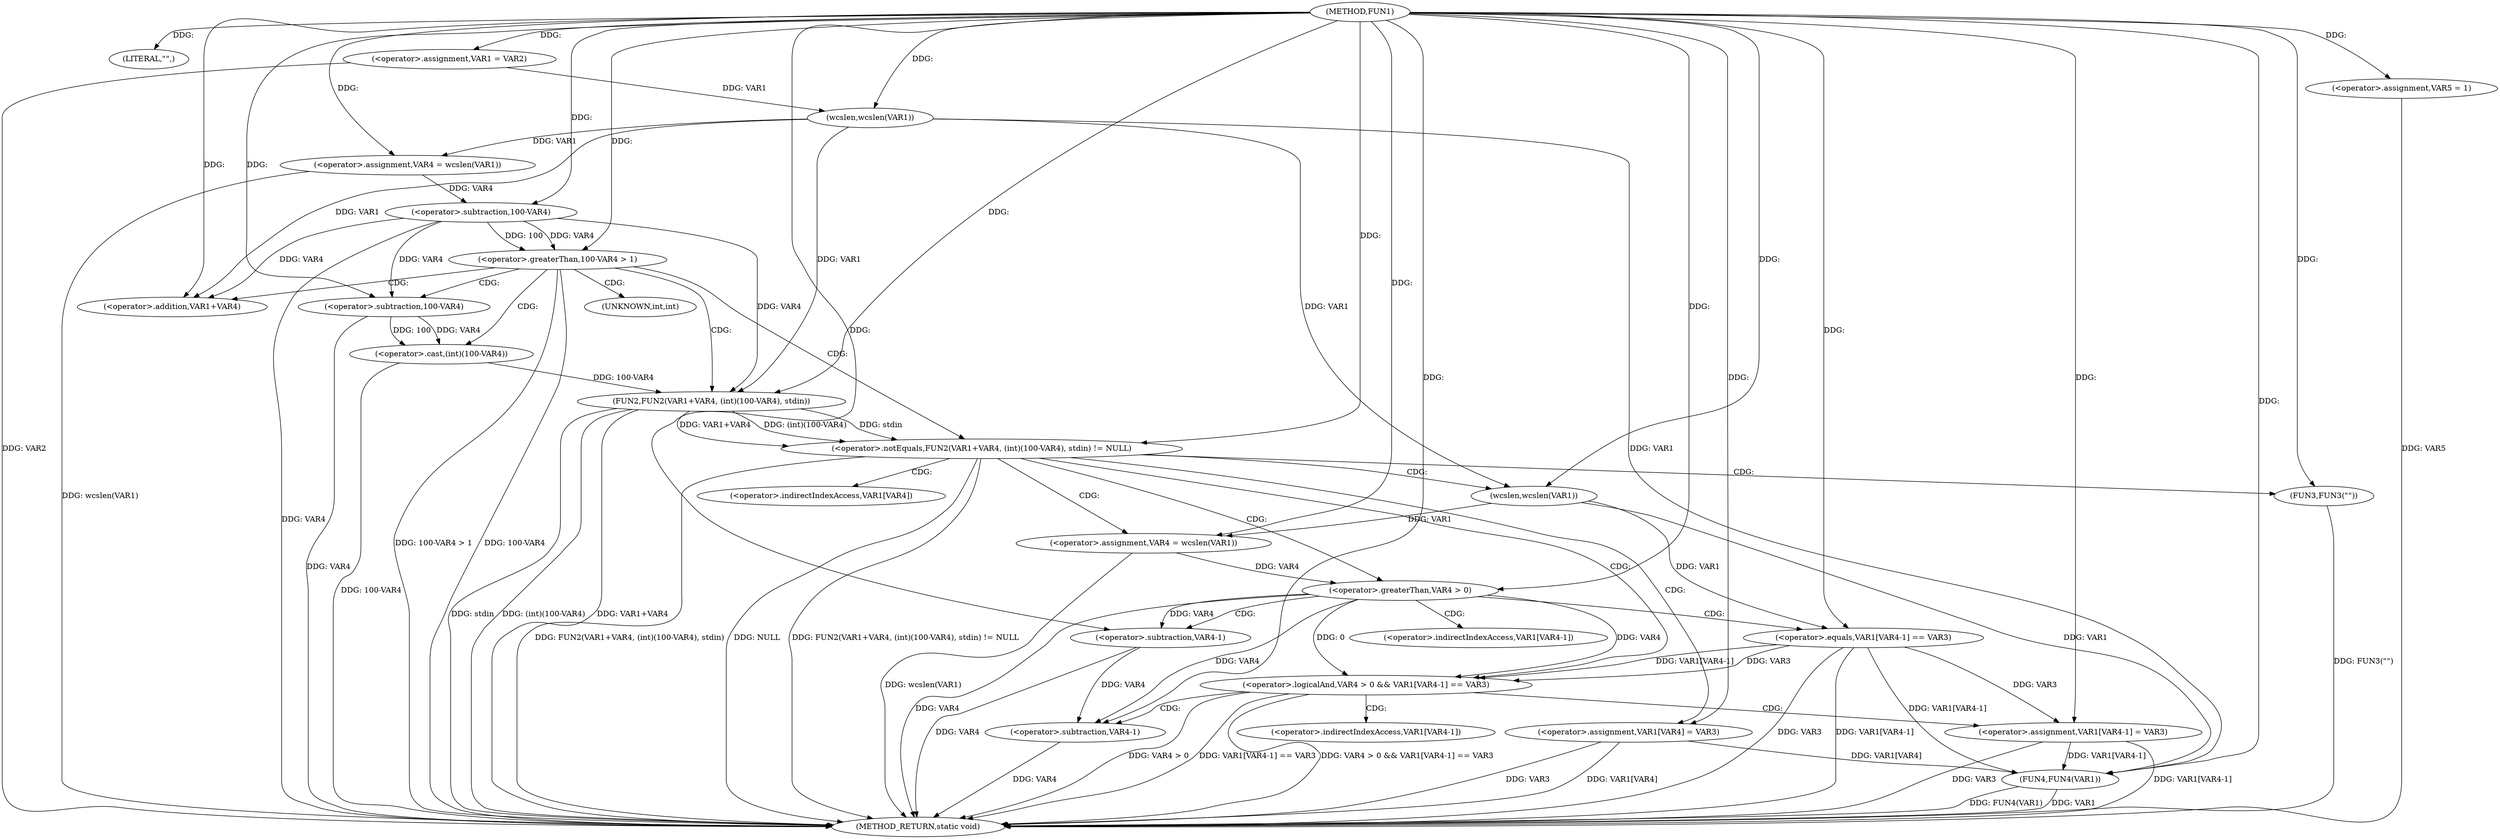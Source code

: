 digraph FUN1 {  
"1000100" [label = "(METHOD,FUN1)" ]
"1000172" [label = "(METHOD_RETURN,static void)" ]
"1000103" [label = "(LITERAL,\"\",)" ]
"1000104" [label = "(<operator>.assignment,VAR1 = VAR2)" ]
"1000109" [label = "(<operator>.assignment,VAR4 = wcslen(VAR1))" ]
"1000111" [label = "(wcslen,wcslen(VAR1))" ]
"1000114" [label = "(<operator>.greaterThan,100-VAR4 > 1)" ]
"1000115" [label = "(<operator>.subtraction,100-VAR4)" ]
"1000121" [label = "(<operator>.notEquals,FUN2(VAR1+VAR4, (int)(100-VAR4), stdin) != NULL)" ]
"1000122" [label = "(FUN2,FUN2(VAR1+VAR4, (int)(100-VAR4), stdin))" ]
"1000123" [label = "(<operator>.addition,VAR1+VAR4)" ]
"1000126" [label = "(<operator>.cast,(int)(100-VAR4))" ]
"1000128" [label = "(<operator>.subtraction,100-VAR4)" ]
"1000134" [label = "(<operator>.assignment,VAR4 = wcslen(VAR1))" ]
"1000136" [label = "(wcslen,wcslen(VAR1))" ]
"1000139" [label = "(<operator>.logicalAnd,VAR4 > 0 && VAR1[VAR4-1] == VAR3)" ]
"1000140" [label = "(<operator>.greaterThan,VAR4 > 0)" ]
"1000143" [label = "(<operator>.equals,VAR1[VAR4-1] == VAR3)" ]
"1000146" [label = "(<operator>.subtraction,VAR4-1)" ]
"1000151" [label = "(<operator>.assignment,VAR1[VAR4-1] = VAR3)" ]
"1000154" [label = "(<operator>.subtraction,VAR4-1)" ]
"1000160" [label = "(FUN3,FUN3(\"\"))" ]
"1000162" [label = "(<operator>.assignment,VAR1[VAR4] = VAR3)" ]
"1000167" [label = "(<operator>.assignment,VAR5 = 1)" ]
"1000170" [label = "(FUN4,FUN4(VAR1))" ]
"1000127" [label = "(UNKNOWN,int,int)" ]
"1000144" [label = "(<operator>.indirectIndexAccess,VAR1[VAR4-1])" ]
"1000152" [label = "(<operator>.indirectIndexAccess,VAR1[VAR4-1])" ]
"1000163" [label = "(<operator>.indirectIndexAccess,VAR1[VAR4])" ]
  "1000115" -> "1000172"  [ label = "DDG: VAR4"] 
  "1000151" -> "1000172"  [ label = "DDG: VAR3"] 
  "1000143" -> "1000172"  [ label = "DDG: VAR3"] 
  "1000170" -> "1000172"  [ label = "DDG: FUN4(VAR1)"] 
  "1000126" -> "1000172"  [ label = "DDG: 100-VAR4"] 
  "1000122" -> "1000172"  [ label = "DDG: stdin"] 
  "1000167" -> "1000172"  [ label = "DDG: VAR5"] 
  "1000128" -> "1000172"  [ label = "DDG: VAR4"] 
  "1000122" -> "1000172"  [ label = "DDG: (int)(100-VAR4)"] 
  "1000114" -> "1000172"  [ label = "DDG: 100-VAR4 > 1"] 
  "1000160" -> "1000172"  [ label = "DDG: FUN3(\"\")"] 
  "1000122" -> "1000172"  [ label = "DDG: VAR1+VAR4"] 
  "1000121" -> "1000172"  [ label = "DDG: NULL"] 
  "1000140" -> "1000172"  [ label = "DDG: VAR4"] 
  "1000139" -> "1000172"  [ label = "DDG: VAR4 > 0 && VAR1[VAR4-1] == VAR3"] 
  "1000162" -> "1000172"  [ label = "DDG: VAR3"] 
  "1000139" -> "1000172"  [ label = "DDG: VAR4 > 0"] 
  "1000151" -> "1000172"  [ label = "DDG: VAR1[VAR4-1]"] 
  "1000154" -> "1000172"  [ label = "DDG: VAR4"] 
  "1000143" -> "1000172"  [ label = "DDG: VAR1[VAR4-1]"] 
  "1000114" -> "1000172"  [ label = "DDG: 100-VAR4"] 
  "1000121" -> "1000172"  [ label = "DDG: FUN2(VAR1+VAR4, (int)(100-VAR4), stdin) != NULL"] 
  "1000139" -> "1000172"  [ label = "DDG: VAR1[VAR4-1] == VAR3"] 
  "1000134" -> "1000172"  [ label = "DDG: wcslen(VAR1)"] 
  "1000121" -> "1000172"  [ label = "DDG: FUN2(VAR1+VAR4, (int)(100-VAR4), stdin)"] 
  "1000170" -> "1000172"  [ label = "DDG: VAR1"] 
  "1000162" -> "1000172"  [ label = "DDG: VAR1[VAR4]"] 
  "1000146" -> "1000172"  [ label = "DDG: VAR4"] 
  "1000109" -> "1000172"  [ label = "DDG: wcslen(VAR1)"] 
  "1000104" -> "1000172"  [ label = "DDG: VAR2"] 
  "1000100" -> "1000103"  [ label = "DDG: "] 
  "1000100" -> "1000104"  [ label = "DDG: "] 
  "1000111" -> "1000109"  [ label = "DDG: VAR1"] 
  "1000100" -> "1000109"  [ label = "DDG: "] 
  "1000104" -> "1000111"  [ label = "DDG: VAR1"] 
  "1000100" -> "1000111"  [ label = "DDG: "] 
  "1000115" -> "1000114"  [ label = "DDG: 100"] 
  "1000115" -> "1000114"  [ label = "DDG: VAR4"] 
  "1000100" -> "1000115"  [ label = "DDG: "] 
  "1000109" -> "1000115"  [ label = "DDG: VAR4"] 
  "1000100" -> "1000114"  [ label = "DDG: "] 
  "1000122" -> "1000121"  [ label = "DDG: VAR1+VAR4"] 
  "1000122" -> "1000121"  [ label = "DDG: (int)(100-VAR4)"] 
  "1000122" -> "1000121"  [ label = "DDG: stdin"] 
  "1000111" -> "1000122"  [ label = "DDG: VAR1"] 
  "1000100" -> "1000122"  [ label = "DDG: "] 
  "1000115" -> "1000122"  [ label = "DDG: VAR4"] 
  "1000111" -> "1000123"  [ label = "DDG: VAR1"] 
  "1000100" -> "1000123"  [ label = "DDG: "] 
  "1000115" -> "1000123"  [ label = "DDG: VAR4"] 
  "1000126" -> "1000122"  [ label = "DDG: 100-VAR4"] 
  "1000128" -> "1000126"  [ label = "DDG: 100"] 
  "1000128" -> "1000126"  [ label = "DDG: VAR4"] 
  "1000100" -> "1000128"  [ label = "DDG: "] 
  "1000115" -> "1000128"  [ label = "DDG: VAR4"] 
  "1000100" -> "1000121"  [ label = "DDG: "] 
  "1000136" -> "1000134"  [ label = "DDG: VAR1"] 
  "1000100" -> "1000134"  [ label = "DDG: "] 
  "1000100" -> "1000136"  [ label = "DDG: "] 
  "1000111" -> "1000136"  [ label = "DDG: VAR1"] 
  "1000140" -> "1000139"  [ label = "DDG: VAR4"] 
  "1000140" -> "1000139"  [ label = "DDG: 0"] 
  "1000134" -> "1000140"  [ label = "DDG: VAR4"] 
  "1000100" -> "1000140"  [ label = "DDG: "] 
  "1000143" -> "1000139"  [ label = "DDG: VAR1[VAR4-1]"] 
  "1000143" -> "1000139"  [ label = "DDG: VAR3"] 
  "1000136" -> "1000143"  [ label = "DDG: VAR1"] 
  "1000140" -> "1000146"  [ label = "DDG: VAR4"] 
  "1000100" -> "1000146"  [ label = "DDG: "] 
  "1000100" -> "1000143"  [ label = "DDG: "] 
  "1000143" -> "1000151"  [ label = "DDG: VAR3"] 
  "1000100" -> "1000151"  [ label = "DDG: "] 
  "1000140" -> "1000154"  [ label = "DDG: VAR4"] 
  "1000146" -> "1000154"  [ label = "DDG: VAR4"] 
  "1000100" -> "1000154"  [ label = "DDG: "] 
  "1000100" -> "1000160"  [ label = "DDG: "] 
  "1000100" -> "1000162"  [ label = "DDG: "] 
  "1000100" -> "1000167"  [ label = "DDG: "] 
  "1000151" -> "1000170"  [ label = "DDG: VAR1[VAR4-1]"] 
  "1000143" -> "1000170"  [ label = "DDG: VAR1[VAR4-1]"] 
  "1000111" -> "1000170"  [ label = "DDG: VAR1"] 
  "1000162" -> "1000170"  [ label = "DDG: VAR1[VAR4]"] 
  "1000136" -> "1000170"  [ label = "DDG: VAR1"] 
  "1000100" -> "1000170"  [ label = "DDG: "] 
  "1000114" -> "1000121"  [ label = "CDG: "] 
  "1000114" -> "1000127"  [ label = "CDG: "] 
  "1000114" -> "1000126"  [ label = "CDG: "] 
  "1000114" -> "1000128"  [ label = "CDG: "] 
  "1000114" -> "1000123"  [ label = "CDG: "] 
  "1000114" -> "1000122"  [ label = "CDG: "] 
  "1000121" -> "1000163"  [ label = "CDG: "] 
  "1000121" -> "1000160"  [ label = "CDG: "] 
  "1000121" -> "1000139"  [ label = "CDG: "] 
  "1000121" -> "1000162"  [ label = "CDG: "] 
  "1000121" -> "1000136"  [ label = "CDG: "] 
  "1000121" -> "1000140"  [ label = "CDG: "] 
  "1000121" -> "1000134"  [ label = "CDG: "] 
  "1000139" -> "1000154"  [ label = "CDG: "] 
  "1000139" -> "1000151"  [ label = "CDG: "] 
  "1000139" -> "1000152"  [ label = "CDG: "] 
  "1000140" -> "1000143"  [ label = "CDG: "] 
  "1000140" -> "1000146"  [ label = "CDG: "] 
  "1000140" -> "1000144"  [ label = "CDG: "] 
}
